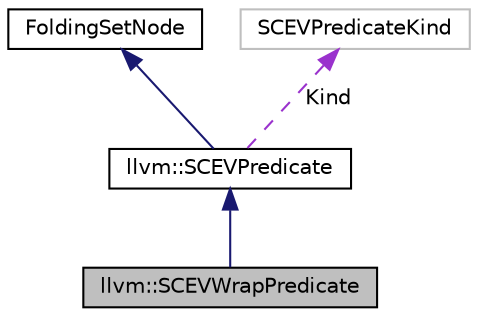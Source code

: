 digraph "llvm::SCEVWrapPredicate"
{
 // LATEX_PDF_SIZE
  bgcolor="transparent";
  edge [fontname="Helvetica",fontsize="10",labelfontname="Helvetica",labelfontsize="10"];
  node [fontname="Helvetica",fontsize="10",shape=record];
  Node1 [label="llvm::SCEVWrapPredicate",height=0.2,width=0.4,color="black", fillcolor="grey75", style="filled", fontcolor="black",tooltip="This class represents an assumption made on an AddRec expression."];
  Node2 -> Node1 [dir="back",color="midnightblue",fontsize="10",style="solid",fontname="Helvetica"];
  Node2 [label="llvm::SCEVPredicate",height=0.2,width=0.4,color="black",URL="$classllvm_1_1SCEVPredicate.html",tooltip="This class represents an assumption made using SCEV expressions which can be checked at run-time."];
  Node3 -> Node2 [dir="back",color="midnightblue",fontsize="10",style="solid",fontname="Helvetica"];
  Node3 [label="FoldingSetNode",height=0.2,width=0.4,color="black",URL="$classllvm_1_1FoldingSetBase_1_1Node.html",tooltip="Node - This class is used to maintain the singly linked bucket list in a folding set."];
  Node4 -> Node2 [dir="back",color="darkorchid3",fontsize="10",style="dashed",label=" Kind" ,fontname="Helvetica"];
  Node4 [label="SCEVPredicateKind",height=0.2,width=0.4,color="grey75",tooltip=" "];
}
